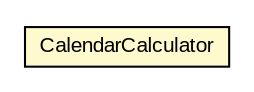 #!/usr/local/bin/dot
#
# Class diagram 
# Generated by UMLGraph version R5_6-24-gf6e263 (http://www.umlgraph.org/)
#

digraph G {
	edge [fontname="arial",fontsize=10,labelfontname="arial",labelfontsize=10];
	node [fontname="arial",fontsize=10,shape=plaintext];
	nodesep=0.25;
	ranksep=0.5;
	// org.miloss.fgsms.services.rs.impl.CalendarCalculator
	c213109 [label=<<table title="org.miloss.fgsms.services.rs.impl.CalendarCalculator" border="0" cellborder="1" cellspacing="0" cellpadding="2" port="p" bgcolor="lemonChiffon" href="./CalendarCalculator.html">
		<tr><td><table border="0" cellspacing="0" cellpadding="1">
<tr><td align="center" balign="center"> CalendarCalculator </td></tr>
		</table></td></tr>
		</table>>, URL="./CalendarCalculator.html", fontname="arial", fontcolor="black", fontsize=10.0];
}


